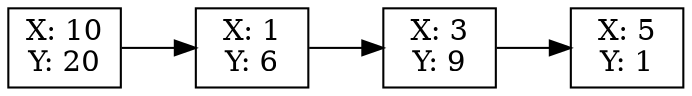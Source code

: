 digraph Tutorial {
graph [rankdir = LR ]
node [shape = box]
0 [label="X: 10
Y: 20"];
0 -> 1
1 [label="X: 1
Y: 6"];
1 -> 2
2 [label="X: 3
Y: 9"];
2 -> 3
3 [label="X: 5
Y: 1"];
}

